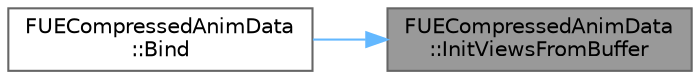 digraph "FUECompressedAnimData::InitViewsFromBuffer"
{
 // INTERACTIVE_SVG=YES
 // LATEX_PDF_SIZE
  bgcolor="transparent";
  edge [fontname=Helvetica,fontsize=10,labelfontname=Helvetica,labelfontsize=10];
  node [fontname=Helvetica,fontsize=10,shape=box,height=0.2,width=0.4];
  rankdir="RL";
  Node1 [id="Node000001",label="FUECompressedAnimData\l::InitViewsFromBuffer",height=0.2,width=0.4,color="gray40", fillcolor="grey60", style="filled", fontcolor="black",tooltip=" "];
  Node1 -> Node2 [id="edge1_Node000001_Node000002",dir="back",color="steelblue1",style="solid",tooltip=" "];
  Node2 [id="Node000002",label="FUECompressedAnimData\l::Bind",height=0.2,width=0.4,color="grey40", fillcolor="white", style="filled",URL="$d4/d79/structFUECompressedAnimData.html#a40953d3b1ac1d11ea55ff4e9e3ba13e0",tooltip=" "];
}
